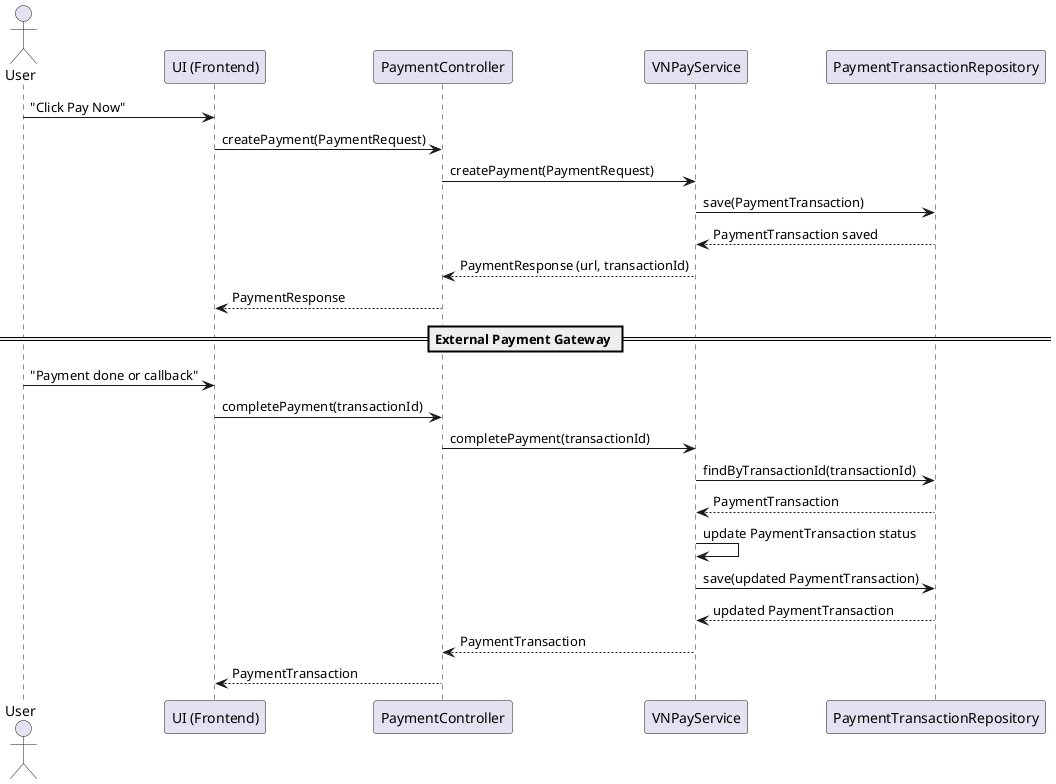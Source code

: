 @startuml
actor User
participant "UI (Frontend)" as UI
participant "PaymentController" as PayC
participant "VNPayService" as VNP
participant "PaymentTransactionRepository" as PTR

User -> UI: "Click Pay Now"
UI -> PayC: createPayment(PaymentRequest)
PayC -> VNP: createPayment(PaymentRequest)
VNP -> PTR: save(PaymentTransaction)
PTR --> VNP: PaymentTransaction saved
VNP --> PayC: PaymentResponse (url, transactionId)
PayC --> UI: PaymentResponse

== External Payment Gateway ==

User -> UI: "Payment done or callback"
UI -> PayC: completePayment(transactionId)
PayC -> VNP: completePayment(transactionId)
VNP -> PTR: findByTransactionId(transactionId)
PTR --> VNP: PaymentTransaction
VNP -> VNP: update PaymentTransaction status
VNP -> PTR: save(updated PaymentTransaction)
PTR --> VNP: updated PaymentTransaction
VNP --> PayC: PaymentTransaction
PayC --> UI: PaymentTransaction
@enduml

